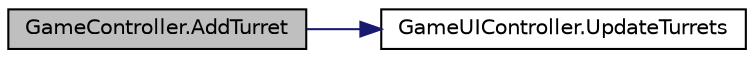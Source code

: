 digraph "GameController.AddTurret"
{
 // INTERACTIVE_SVG=YES
 // LATEX_PDF_SIZE
  edge [fontname="Helvetica",fontsize="10",labelfontname="Helvetica",labelfontsize="10"];
  node [fontname="Helvetica",fontsize="10",shape=record];
  rankdir="LR";
  Node1 [label="GameController.AddTurret",height=0.2,width=0.4,color="black", fillcolor="grey75", style="filled", fontcolor="black",tooltip="One of the players killed a turret."];
  Node1 -> Node2 [color="midnightblue",fontsize="10",style="solid",fontname="Helvetica"];
  Node2 [label="GameUIController.UpdateTurrets",height=0.2,width=0.4,color="black", fillcolor="white", style="filled",URL="$class_game_u_i_controller.html#aa73e805593cadfb7fe0f352258a3bf3c",tooltip=" "];
}
